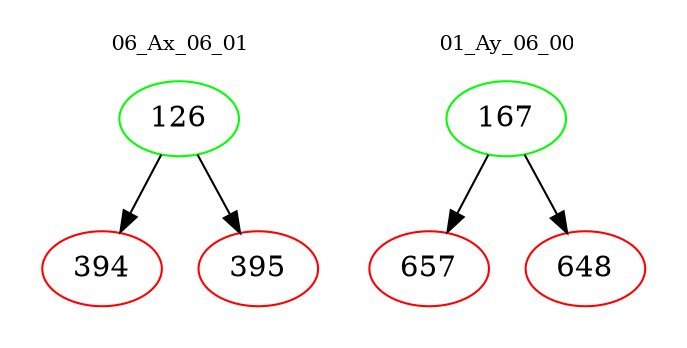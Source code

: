 digraph{
subgraph cluster_0 {
color = white
label = "06_Ax_06_01";
fontsize=10;
T0_126 [label="126", color="green"]
T0_126 -> T0_394 [color="black"]
T0_394 [label="394", color="red"]
T0_126 -> T0_395 [color="black"]
T0_395 [label="395", color="red"]
}
subgraph cluster_1 {
color = white
label = "01_Ay_06_00";
fontsize=10;
T1_167 [label="167", color="green"]
T1_167 -> T1_657 [color="black"]
T1_657 [label="657", color="red"]
T1_167 -> T1_648 [color="black"]
T1_648 [label="648", color="red"]
}
}
